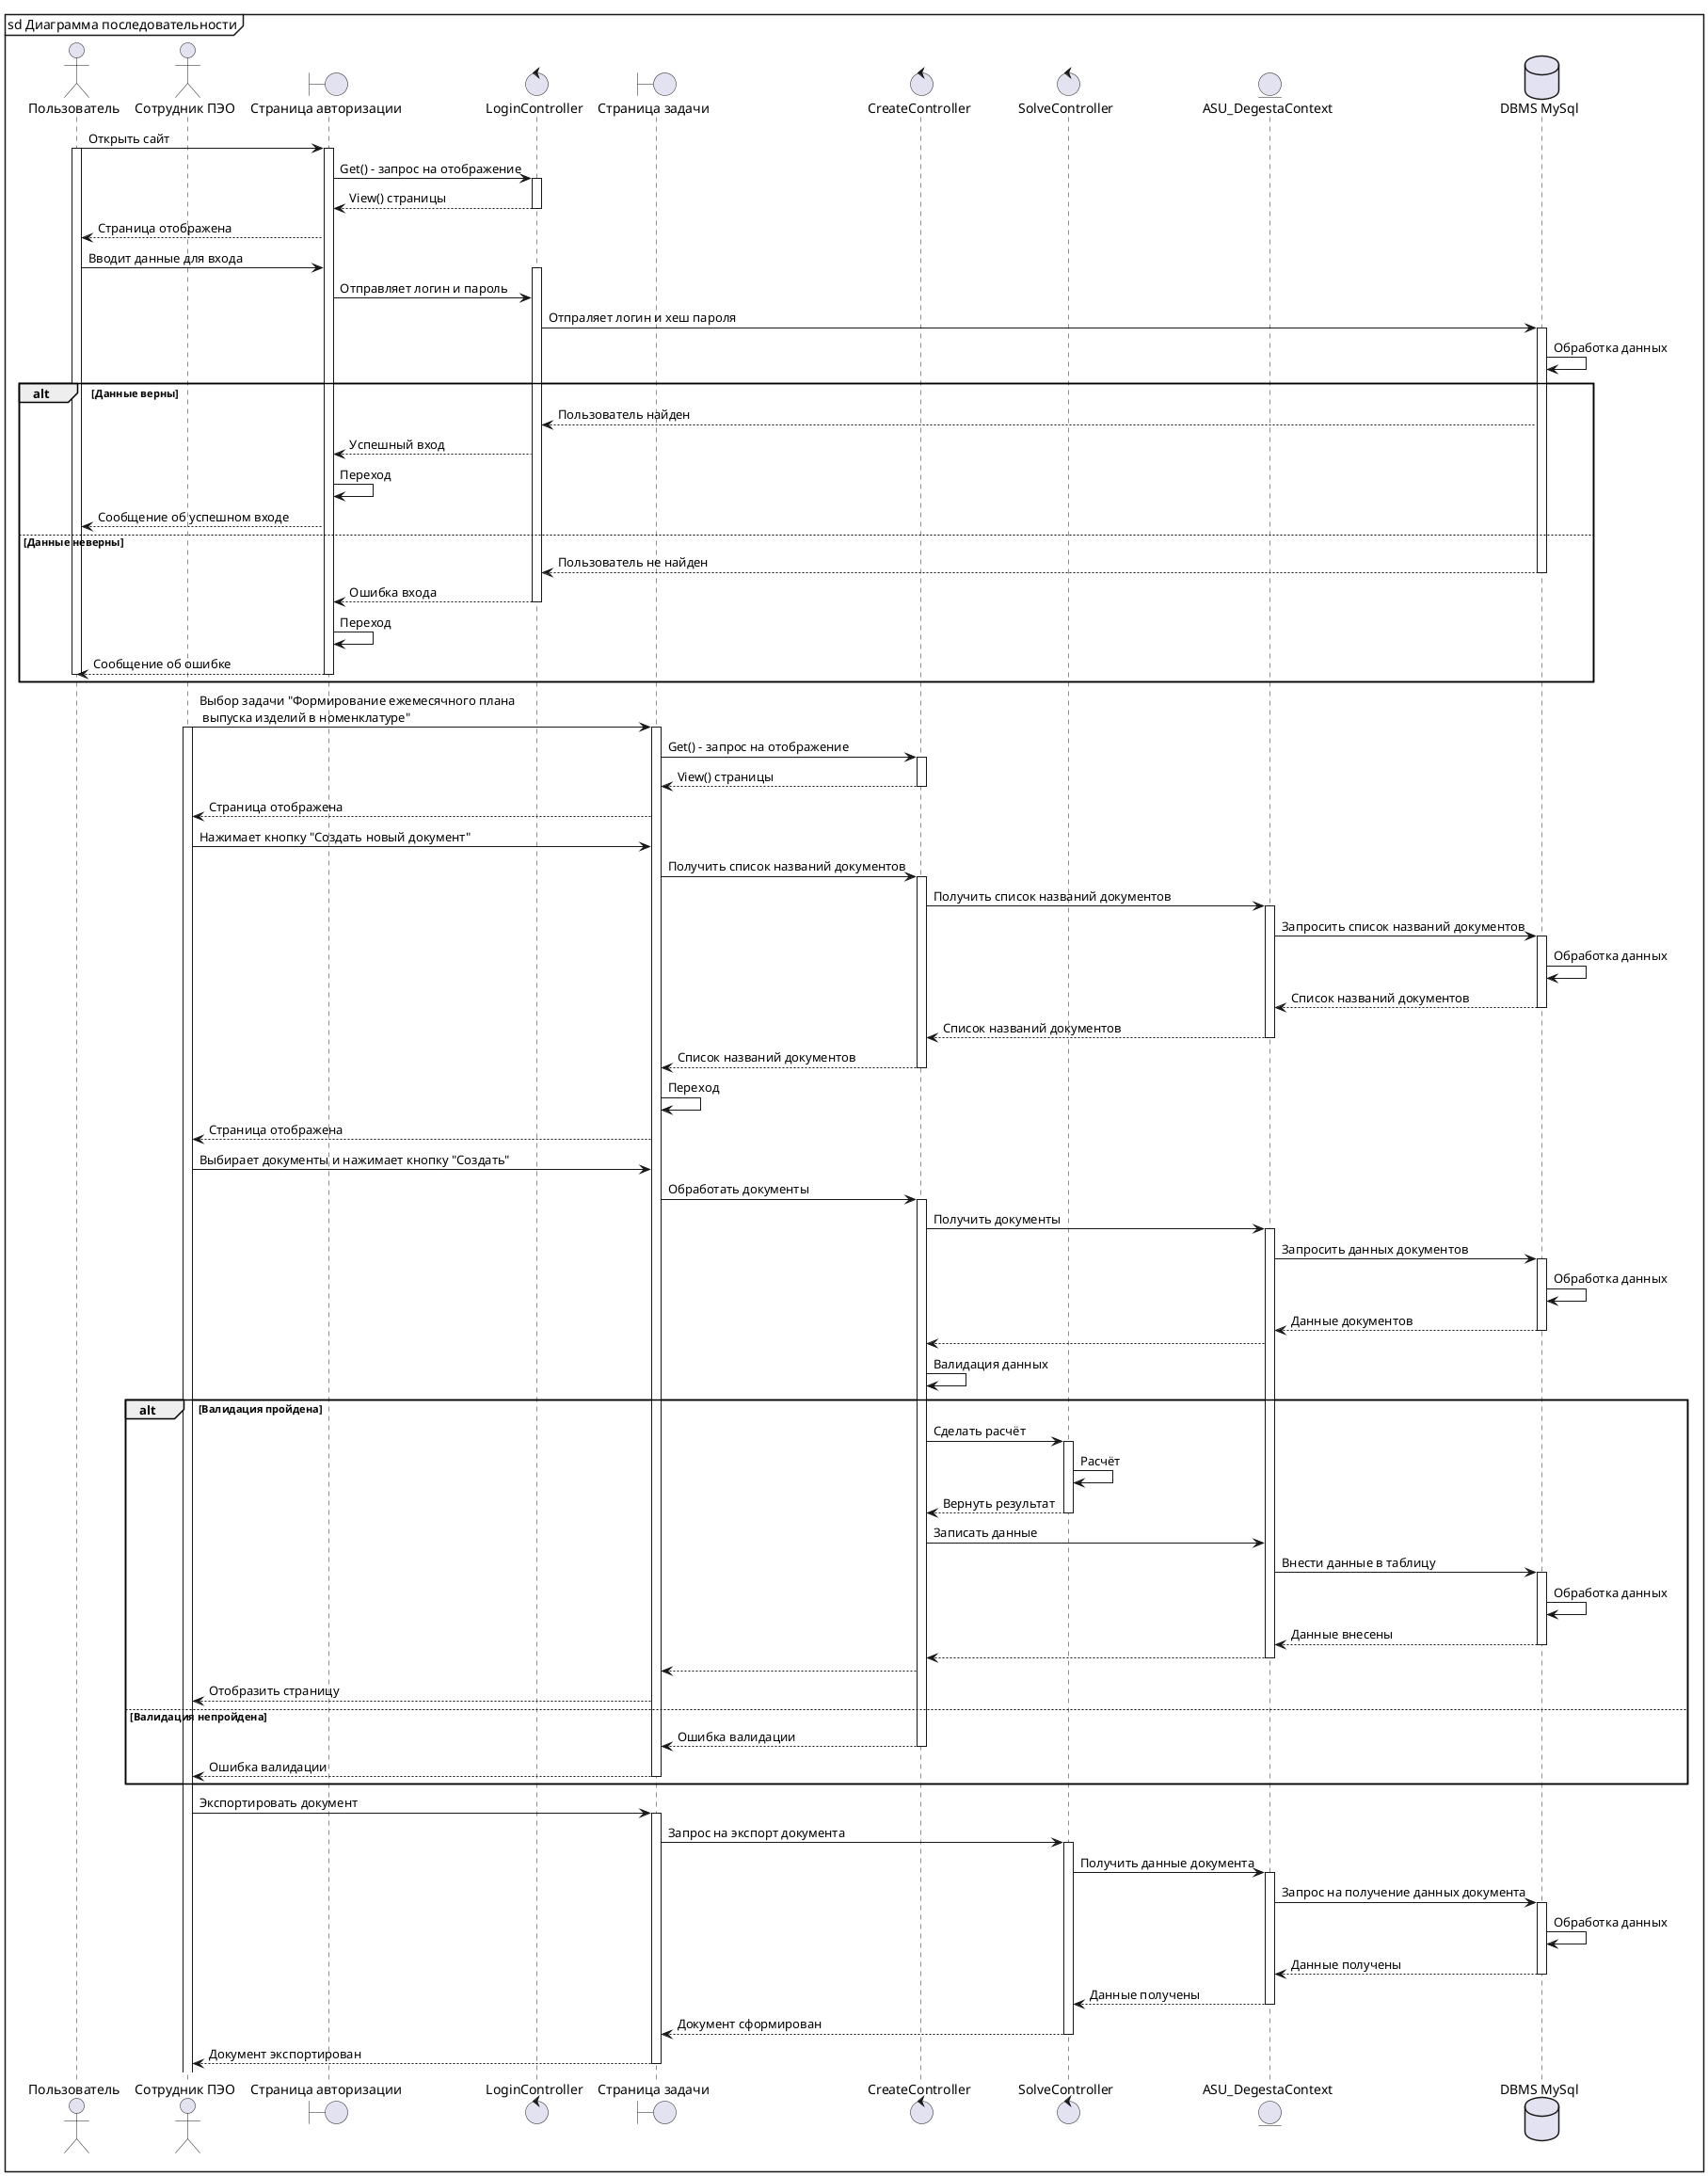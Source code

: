 ﻿@startuml

mainframe sd Диаграмма последовательности

actor       "Пользователь"       as abstr

actor       "Сотрудник ПЭО"       as user
boundary    "Страница авторизации"    as auth_page
control     LoginController as lc
'entity     DegestaUser     as degus

boundary    "Страница задачи"    as main_page
control CreateController as cc
control SolveController as sc
entity      ASU_DegestaContext      as context
database    "DBMS MySql"    as db


abstr -> auth_page : Открыть сайт
activate abstr
activate auth_page
auth_page -> lc : Get() - запрос на отображение
activate lc 
lc --> auth_page : View() страницы
deactivate lc 
auth_page --> abstr : Страница отображена

abstr -> auth_page : Вводит данные для входа
activate lc 
auth_page -> lc : Отправляет логин и пароль

lc -> db : Отпраляет логин и хеш пароля
activate db 
db -> db : Обработка данных

alt Данные верны
    db --> lc : Пользователь найден
    
    
    lc --> auth_page : Успешный вход
    auth_page -> auth_page : Переход  
    auth_page --> abstr : Сообщение об успешном входе
    
else Данные неверны
    db --> lc : Пользователь не найден
     
    deactivate db
    lc --> auth_page : Ошибка входа
        deactivate lc
    auth_page -> auth_page : Переход 

    auth_page --> abstr : Сообщение об ошибке
    deactivate auth_page
    deactivate abstr
end   

user -> main_page : Выбор задачи "Формирование ежемесячного плана\n выпуска изделий в номенклатуре"
activate user
activate main_page
main_page -> cc : Get() - запрос на отображение
activate cc
cc --> main_page : View() страницы
deactivate cc
main_page --> user : Страница отображена

user -> main_page : Нажимает кнопку "Создать новый документ"
main_page -> cc : Получить список названий документов
activate cc
cc -> context : Получить список названий документов
activate context

context -> db : Запросить список названий документов
activate db
db -> db : Обработка данных
db --> context : Список названий документов
deactivate db
context --> cc : Список названий документов
deactivate context
cc --> main_page : Список названий документов
deactivate cc
main_page -> main_page : Переход
main_page --> user : Страница отображена

user -> main_page : Выбирает документы и нажимает кнопку "Создать"
main_page -> cc : Обработать документы
activate cc
cc -> context : Получить документы
activate context
context -> db : Запросить данных документов
activate db
db -> db : Обработка данных
db --> context : Данные документов
deactivate db
context --> cc
cc -> cc : Валидация данных
alt Валидация пройдена
    cc -> sc : Сделать расчёт
    activate sc
    sc -> sc : Расчёт
    sc --> cc : Вернуть результат
    deactivate sc
    cc -> context : Записать данные
    context -> db : Внести данные в таблицу
    activate db
    db -> db : Обработка данных
    db --> context : Данные внесены
    deactivate db
    context --> cc
    deactivate context
    cc --> main_page
    main_page --> user : Отобразить страницу
        
else Валидация непройдена
    cc --> main_page : Ошибка валидации
    deactivate cc
    main_page --> user : Ошибка валидации
    deactivate main_page
end   
    
    user -> main_page : Экспортировать документ
    activate main_page
    main_page -> sc : Запрос на экспорт документа
    activate sc
    sc -> context : Получить данные документа
    activate context
    context -> db : Запрос на получение данных документа
    activate db
    db -> db : Обработка данных
    db --> context : Данные получены
    deactivate db
    context --> sc : Данные получены
    deactivate context
    sc --> main_page : Документ сформирован
    deactivate sc
    main_page --> user : Документ экспортирован
    deactivate main_page
@enduml 